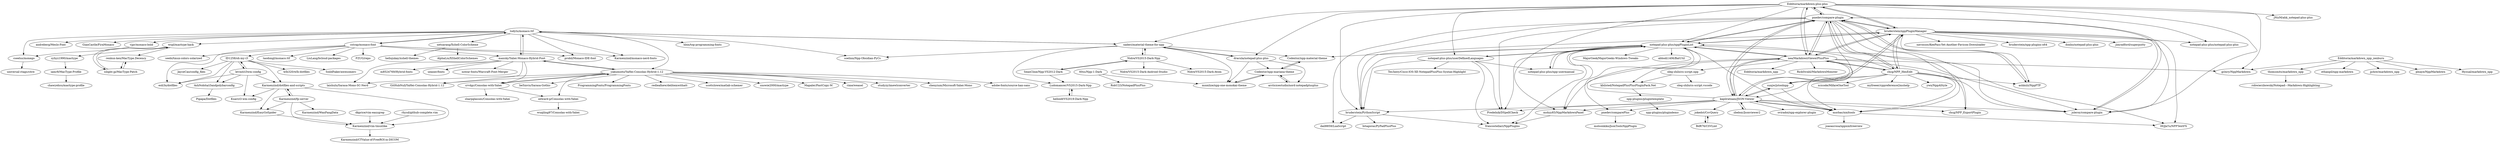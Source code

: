 digraph G {
"netsarang/Xshell-ColorScheme" -> "AlphaLiu/XShellColorSchemes"
"netsarang/Xshell-ColorScheme" -> "hellojukay/xshell-themes"
"ashkulz/NppFTP" -> "pnedev/compare-plugin"
"bruderstein/nppPluginManager" -> "pnedev/compare-plugin"
"bruderstein/nppPluginManager" -> "notepad-plus-plus/nppPluginList"
"bruderstein/nppPluginManager" -> "nea/MarkdownViewerPlusPlus"
"bruderstein/nppPluginManager" -> "Edditoria/markdown-plus-plus"
"bruderstein/nppPluginManager" -> "chcg/NPP_HexEdit"
"bruderstein/nppPluginManager" -> "notepad-plus-plus/notepad-plus-plus" ["e"=1]
"bruderstein/nppPluginManager" -> "kapilratnani/JSON-Viewer"
"bruderstein/nppPluginManager" -> "jsleroy/compare-plugin"
"bruderstein/nppPluginManager" -> "bruderstein/npp-plugins-x64"
"bruderstein/nppPluginManager" -> "bruderstein/PythonScript"
"bruderstein/nppPluginManager" -> "donho/notepad-plus-plus" ["e"=1]
"bruderstein/nppPluginManager" -> "ashkulz/NppFTP"
"bruderstein/nppPluginManager" -> "HQJaTu/NPPTextFX"
"bruderstein/nppPluginManager" -> "jimradford/superputty" ["e"=1]
"bruderstein/nppPluginManager" -> "navossoc/KeePass-Yet-Another-Favicon-Downloader" ["e"=1]
"notepad-plus-plus/nppPluginList" -> "notepad-plus-plus/npp-usermanual"
"notepad-plus-plus/nppPluginList" -> "notepad-plus-plus/userDefinedLanguages"
"notepad-plus-plus/nppPluginList" -> "mohzy83/NppMarkdownPanel"
"notepad-plus-plus/nppPluginList" -> "bruderstein/nppPluginManager"
"notepad-plus-plus/nppPluginList" -> "pnedev/comparePlus"
"notepad-plus-plus/nppPluginList" -> "bruderstein/PythonScript"
"notepad-plus-plus/nppPluginList" -> "francostellari/NppPlugins"
"notepad-plus-plus/nppPluginList" -> "pnedev/compare-plugin"
"notepad-plus-plus/nppPluginList" -> "morbac/xmltools"
"notepad-plus-plus/nppPluginList" -> "jsleroy/compare-plugin"
"notepad-plus-plus/nppPluginList" -> "MajorGeek/MajorGeeks-Windows-Tweaks" ["e"=1]
"notepad-plus-plus/nppPluginList" -> "nea/MarkdownViewerPlusPlus"
"notepad-plus-plus/nppPluginList" -> "abbodi1406/BatUtil" ["e"=1]
"notepad-plus-plus/nppPluginList" -> "Predelnik/DSpellCheck"
"notepad-plus-plus/nppPluginList" -> "Codextor/npp-material-theme"
"chcg/NPP_HexEdit" -> "bruderstein/nppPluginManager"
"chcg/NPP_HexEdit" -> "pnedev/compare-plugin"
"chcg/NPP_HexEdit" -> "notepad-plus-plus/nppPluginList"
"chcg/NPP_HexEdit" -> "ywx/NppAStyle"
"chcg/NPP_HexEdit" -> "nea/MarkdownViewerPlusPlus"
"chcg/NPP_HexEdit" -> "morbac/xmltools"
"chcg/NPP_HexEdit" -> "jsleroy/compare-plugin"
"chcg/NPP_HexEdit" -> "xcicode/MifareOneTool" ["e"=1]
"chcg/NPP_HexEdit" -> "chcg/NPP_ExportPlugin"
"chcg/NPP_HexEdit" -> "kapilratnani/JSON-Viewer"
"chcg/NPP_HexEdit" -> "ashkulz/NppFTP"
"chcg/NPP_HexEdit" -> "myfreeer/cppreference2mshelp" ["e"=1]
"chcg/NPP_HexEdit" -> "sunjw/jstoolnpp"
"maxsky/Yahei-Monaco-Hybrid-Font" -> "yakumioto/YaHei-Consolas-Hybrid-1.12"
"maxsky/Yahei-Monaco-Hybrid-Font" -> "m8524769/Hybrid-fonts"
"maxsky/Yahei-Monaco-Hybrid-Font" -> "crvdgc/Consolas-with-Yahei"
"maxsky/Yahei-Monaco-Hybrid-Font" -> "ueaner/fonts"
"maxsky/Yahei-Monaco-Hybrid-Font" -> "GitHubNull/YaHei-Consolas-Hybrid-1.12"
"maxsky/Yahei-Monaco-Hybrid-Font" -> "todylu/monaco.ttf"
"maxsky/Yahei-Monaco-Hybrid-Font" -> "nowar-fonts/Warcraft-Font-Merger" ["e"=1]
"maxsky/Yahei-Monaco-Hybrid-Font" -> "laishulu/Sarasa-Mono-SC-Nerd" ["e"=1]
"todylu/monaco.ttf" -> "cstrap/monaco-font"
"todylu/monaco.ttf" -> "naderi/material-theme-for-npp"
"todylu/monaco.ttf" -> "maxsky/Yahei-Monaco-Hybrid-Font"
"todylu/monaco.ttf" -> "hbin/top-programming-fonts" ["e"=1]
"todylu/monaco.ttf" -> "vjpr/monaco-bold"
"todylu/monaco.ttf" -> "andreberg/Meslo-Font" ["e"=1]
"todylu/monaco.ttf" -> "soelinn/Npp-Obsidian-PyCs"
"todylu/monaco.ttf" -> "GianCastle/FiraMonaco"
"todylu/monaco.ttf" -> "probil/Monaco-IDE-font"
"todylu/monaco.ttf" -> "cseelus/monego"
"todylu/monaco.ttf" -> "wspl/mactype-hack"
"todylu/monaco.ttf" -> "yakumioto/YaHei-Consolas-Hybrid-1.12"
"todylu/monaco.ttf" -> "Karmenzind/monaco-nerd-fonts"
"todylu/monaco.ttf" -> "netsarang/Xshell-ColorScheme"
"vjpr/monaco-bold" -> "cseelus/monego"
"nea/MarkdownViewerPlusPlus" -> "Edditoria/markdown-plus-plus"
"nea/MarkdownViewerPlusPlus" -> "mohzy83/NppMarkdownPanel"
"nea/MarkdownViewerPlusPlus" -> "bruderstein/nppPluginManager"
"nea/MarkdownViewerPlusPlus" -> "kapilratnani/JSON-Viewer"
"nea/MarkdownViewerPlusPlus" -> "notepad-plus-plus/nppPluginList"
"nea/MarkdownViewerPlusPlus" -> "jsleroy/compare-plugin"
"nea/MarkdownViewerPlusPlus" -> "kbilsted/NotepadPlusPlusPluginPack.Net"
"nea/MarkdownViewerPlusPlus" -> "pnedev/compare-plugin"
"nea/MarkdownViewerPlusPlus" -> "gclxry/NppMarkdown"
"nea/MarkdownViewerPlusPlus" -> "sunjw/jstoolnpp"
"nea/MarkdownViewerPlusPlus" -> "Edditoria/markdown_npp"
"nea/MarkdownViewerPlusPlus" -> "RickStrahl/MarkdownMonster" ["e"=1]
"nea/MarkdownViewerPlusPlus" -> "chcg/NPP_HexEdit"
"nea/MarkdownViewerPlusPlus" -> "oleg-shilo/cs-script.npp"
"nea/MarkdownViewerPlusPlus" -> "morbac/xmltools"
"hellon8/VS2019-Dark-Npp" -> "Ludomancer/VS2015-Dark-Npp"
"Karmenzind/dotfiles-and-scripts" -> "Karmenzind/vim-tmuxlike"
"Karmenzind/dotfiles-and-scripts" -> "Karmenzind/fp-server"
"Karmenzind/dotfiles-and-scripts" -> "Karmenzind/EasyGoSpider"
"Karmenzind/dotfiles-and-scripts" -> "Kuari/i3-wm-config"
"pnedev/compare-plugin" -> "jsleroy/compare-plugin"
"pnedev/compare-plugin" -> "bruderstein/nppPluginManager"
"pnedev/compare-plugin" -> "kapilratnani/JSON-Viewer"
"pnedev/compare-plugin" -> "morbac/xmltools"
"pnedev/compare-plugin" -> "notepad-plus-plus/nppPluginList"
"pnedev/compare-plugin" -> "Predelnik/DSpellCheck"
"pnedev/compare-plugin" -> "ashkulz/NppFTP"
"pnedev/compare-plugin" -> "chcg/NPP_HexEdit"
"pnedev/compare-plugin" -> "dail8859/LuaScript"
"pnedev/compare-plugin" -> "chcg/NPP_ExportPlugin"
"pnedev/compare-plugin" -> "Edditoria/markdown-plus-plus"
"pnedev/compare-plugin" -> "HQJaTu/NPPTextFX"
"pnedev/compare-plugin" -> "nea/MarkdownViewerPlusPlus"
"pnedev/compare-plugin" -> "sunjw/jstoolnpp"
"pnedev/compare-plugin" -> "bruderstein/PythonScript"
"Edditoria/markdown-plus-plus" -> "nea/MarkdownViewerPlusPlus"
"Edditoria/markdown-plus-plus" -> "bruderstein/nppPluginManager"
"Edditoria/markdown-plus-plus" -> "gclxry/NppMarkdown"
"Edditoria/markdown-plus-plus" -> "pnedev/compare-plugin"
"Edditoria/markdown-plus-plus" -> "mohzy83/NppMarkdownPanel"
"Edditoria/markdown-plus-plus" -> "notepad-plus-plus/userDefinedLanguages"
"Edditoria/markdown-plus-plus" -> "dracula/notepad-plus-plus"
"Edditoria/markdown-plus-plus" -> "jNizM/ahk_notepad-plus-plus" ["e"=1]
"Edditoria/markdown-plus-plus" -> "bruderstein/PythonScript"
"Edditoria/markdown-plus-plus" -> "naderi/material-theme-for-npp"
"Edditoria/markdown-plus-plus" -> "notepad-plus-plus/nppPluginList"
"Edditoria/markdown-plus-plus" -> "jsleroy/compare-plugin"
"Edditoria/markdown-plus-plus" -> "notepad-plus-plus/notepad-plus-plus" ["e"=1]
"yakumioto/YaHei-Consolas-Hybrid-1.12" -> "maxsky/Yahei-Monaco-Hybrid-Font"
"yakumioto/YaHei-Consolas-Hybrid-1.12" -> "crvdgc/Consolas-with-Yahei"
"yakumioto/YaHei-Consolas-Hybrid-1.12" -> "GitHubNull/YaHei-Consolas-Hybrid-1.12"
"yakumioto/YaHei-Consolas-Hybrid-1.12" -> "be5invis/Sarasa-Gothic" ["e"=1]
"yakumioto/YaHei-Consolas-Hybrid-1.12" -> "edward-p/Consolas-with-Yahei"
"yakumioto/YaHei-Consolas-Hybrid-1.12" -> "laishulu/Sarasa-Mono-SC-Nerd" ["e"=1]
"yakumioto/YaHei-Consolas-Hybrid-1.12" -> "ProgrammingFonts/ProgrammingFonts" ["e"=1]
"yakumioto/YaHei-Consolas-Hybrid-1.12" -> "redleafnew/delitemwithatt" ["e"=1]
"yakumioto/YaHei-Consolas-Hybrid-1.12" -> "scottclowe/matlab-schemer" ["e"=1]
"yakumioto/YaHei-Consolas-Hybrid-1.12" -> "snowie2000/mactype" ["e"=1]
"yakumioto/YaHei-Consolas-Hybrid-1.12" -> "Mapaler/FastCopy-M" ["e"=1]
"yakumioto/YaHei-Consolas-Hybrid-1.12" -> "rime/weasel" ["e"=1]
"yakumioto/YaHei-Consolas-Hybrid-1.12" -> "studyzy/imewlconverter" ["e"=1]
"yakumioto/YaHei-Consolas-Hybrid-1.12" -> "chenyium/Microsoft-Yahei-Mono"
"yakumioto/YaHei-Consolas-Hybrid-1.12" -> "adobe-fonts/source-han-sans" ["e"=1]
"dracula/notepad-plus-plus" -> "arcticicestudio/nord-notepadplusplus"
"dracula/notepad-plus-plus" -> "mnmlize/npp-one-monokai-theme"
"dracula/notepad-plus-plus" -> "naderi/material-theme-for-npp"
"dracula/notepad-plus-plus" -> "Codextor/npp-mariana-theme"
"kapilratnani/JSON-Viewer" -> "zbeboy/Jsonviewer2"
"kapilratnani/JSON-Viewer" -> "morbac/xmltools"
"kapilratnani/JSON-Viewer" -> "sunjw/jstoolnpp"
"kapilratnani/JSON-Viewer" -> "pnedev/compare-plugin"
"kapilratnani/JSON-Viewer" -> "nea/MarkdownViewerPlusPlus"
"kapilratnani/JSON-Viewer" -> "Predelnik/DSpellCheck"
"kapilratnani/JSON-Viewer" -> "pnedev/comparePlus"
"kapilratnani/JSON-Viewer" -> "jsleroy/compare-plugin"
"kapilratnani/JSON-Viewer" -> "mohzy83/NppMarkdownPanel"
"kapilratnani/JSON-Viewer" -> "bruderstein/nppPluginManager"
"kapilratnani/JSON-Viewer" -> "notepad-plus-plus/nppPluginList"
"kapilratnani/JSON-Viewer" -> "chcg/NPP_ExportPlugin"
"kapilratnani/JSON-Viewer" -> "jokedst/CsvQuery"
"kapilratnani/JSON-Viewer" -> "bruderstein/PythonScript"
"kapilratnani/JSON-Viewer" -> "oviradoi/npp-explorer-plugin"
"cseelus/monego" -> "universal-ctags/citre" ["e"=1]
"renkun-ken/MacType.Decency" -> "silight-jp/MacType-Patch"
"wspl/mactype-hack" -> "silight-jp/MacType-Patch"
"wspl/mactype-hack" -> "syhyz1990/mactype"
"wspl/mactype-hack" -> "renkun-ken/MacType.Decency"
"cstrap/monaco-font" -> "todylu/monaco.ttf"
"cstrap/monaco-font" -> "maxsky/Yahei-Monaco-Hybrid-Font"
"cstrap/monaco-font" -> "probil/Monaco-IDE-font"
"cstrap/monaco-font" -> "ID1258/oh-my-i3"
"cstrap/monaco-font" -> "Karmenzind/monaco-nerd-fonts"
"cstrap/monaco-font" -> "taodongl/monaco.ttf"
"cstrap/monaco-font" -> "LiuLang/bcloud-packages" ["e"=1]
"cstrap/monaco-font" -> "eoli3n/dotfiles" ["e"=1]
"cstrap/monaco-font" -> "FZUG/repo" ["e"=1]
"cstrap/monaco-font" -> "seebi/tmux-colors-solarized" ["e"=1]
"syhyz1990/mactype" -> "iamr8/MacType-Profile"
"zbeboy/Jsonviewer2" -> "kapilratnani/JSON-Viewer"
"crvdgc/Consolas-with-Yahei" -> "edward-p/Consolas-with-Yahei"
"crvdgc/Consolas-with-Yahei" -> "yakumioto/YaHei-Consolas-Hybrid-1.12"
"crvdgc/Consolas-with-Yahei" -> "sharpglasses/Consolas-with-Yahei"
"edward-p/Consolas-with-Yahei" -> "wuqiling97/Consolas-with-Yahei"
"Karmenzind/fp-server" -> "Karmenzind/vim-tmuxlike"
"Karmenzind/fp-server" -> "Karmenzind/EasyGoSpider"
"Karmenzind/fp-server" -> "Karmenzind/dotfiles-and-scripts"
"Karmenzind/fp-server" -> "Karmenzind/WanFangData"
"levinit/i3wm-config" -> "ID1258/oh-my-i3"
"levinit/i3wm-config" -> "Kuari/i3-wm-config"
"levinit/i3wm-config" -> "eoli3n/dotfiles" ["e"=1]
"levinit/i3wm-config" -> "AshNobita/i3andpolybarconfig"
"levinit/i3wm-config" -> "Karmenzind/dotfiles-and-scripts"
"naderi/material-theme-for-npp" -> "todylu/monaco.ttf"
"naderi/material-theme-for-npp" -> "soelinn/Npp-Obsidian-PyCs"
"naderi/material-theme-for-npp" -> "dracula/notepad-plus-plus"
"naderi/material-theme-for-npp" -> "Nidre/VS2015-Dark-Npp"
"naderi/material-theme-for-npp" -> "Ludomancer/VS2015-Dark-Npp"
"naderi/material-theme-for-npp" -> "mnmlize/npp-one-monokai-theme"
"naderi/material-theme-for-npp" -> "Codextor/npp-material-theme"
"oleg-shilo/cs-script.npp" -> "oleg-shilo/cs-script.vscode"
"oleg-shilo/cs-script.npp" -> "kbilsted/NotepadPlusPlusPluginPack.Net"
"pnedev/comparePlus" -> "molsonkiko/JsonToolsNppPlugin"
"mohzy83/NppMarkdownPanel" -> "francostellari/NppPlugins"
"SeanCline/Npp-VS2012-Dark" -> "Nidre/VS2015-Dark-Npp"
"SeanCline/Npp-VS2012-Dark" -> "Ludomancer/VS2015-Dark-Npp"
"sunjw/jstoolnpp" -> "kapilratnani/JSON-Viewer"
"sunjw/jstoolnpp" -> "morbac/xmltools"
"notepad-plus-plus/userDefinedLanguages" -> "notepad-plus-plus/nppPluginList"
"notepad-plus-plus/userDefinedLanguages" -> "notepad-plus-plus/npp-usermanual"
"notepad-plus-plus/userDefinedLanguages" -> "francostellari/NppPlugins"
"notepad-plus-plus/userDefinedLanguages" -> "bruderstein/PythonScript"
"notepad-plus-plus/userDefinedLanguages" -> "Tes3awy/Cisco-IOS-XE-NotepadPlusPlus-Syntax-Highlight"
"notepad-plus-plus/userDefinedLanguages" -> "Predelnik/DSpellCheck"
"AshNobita/i3andpolybarconfig" -> "Pipapa/Dotfiles"
"ID1258/oh-my-i3" -> "levinit/i3wm-config"
"ID1258/oh-my-i3" -> "wlh320/wlh-dotfiles"
"ID1258/oh-my-i3" -> "SoildFaker/awesomerc"
"ID1258/oh-my-i3" -> "JayceCao/config_files"
"ID1258/oh-my-i3" -> "eoli3n/dotfiles" ["e"=1]
"ID1258/oh-my-i3" -> "AshNobita/i3andpolybarconfig"
"ID1258/oh-my-i3" -> "Karmenzind/dotfiles-and-scripts"
"BdR76/CSVLint" -> "jokedst/CsvQuery"
"Karmenzind/vim-tmuxlike" -> "Karmenzind/CTValue-of-FreeROI-in-DICOM"
"jsleroy/compare-plugin" -> "pnedev/compare-plugin"
"silight-jp/MacType-Patch" -> "wspl/mactype-hack"
"silight-jp/MacType-Patch" -> "renkun-ken/MacType.Decency"
"notepad-plus-plus/npp-usermanual" -> "notepad-plus-plus/nppPluginList"
"morbac/xmltools" -> "joaoasrosa/nppxmltreeview"
"morbac/xmltools" -> "kapilratnani/JSON-Viewer"
"morbac/xmltools" -> "HQJaTu/NPPTextFX"
"iamr8/MacType-Profile" -> "chawyehsu/mactype-profile"
"Edditoria/markdown_npp_zenburn" -> "jjchiw/markdown_npp"
"Edditoria/markdown_npp_zenburn" -> "gclxry/NppMarkdown"
"Edditoria/markdown_npp_zenburn" -> "plxaye/NppMarkdown"
"Edditoria/markdown_npp_zenburn" -> "Hyzual/markdown_npp"
"Edditoria/markdown_npp_zenburn" -> "ethanpil/npp-markdown"
"Edditoria/markdown_npp_zenburn" -> "thomsmits/markdown_npp"
"bruderstein/PythonScript" -> "bitagoras/PyPadPlusPlus"
"bruderstein/PythonScript" -> "dail8859/LuaScript"
"bruderstein/PythonScript" -> "francostellari/NppPlugins"
"thomsmits/markdown_npp" -> "robwierzbowski/Notepad---Markdown-Highlighting"
"Nidre/VS2015-Dark-Npp" -> "SeanCline/Npp-VS2012-Dark"
"Nidre/VS2015-Dark-Npp" -> "naderi/material-theme-for-npp"
"Nidre/VS2015-Dark-Npp" -> "Nidre/VS2015-Dark-Android-Studio"
"Nidre/VS2015-Dark-Npp" -> "Nidre/VS2015-Dark-Atom"
"dkprice/vim-easygrep" -> "Karmenzind/vim-tmuxlike"
"jokedst/CsvQuery" -> "BdR76/CSVLint"
"kbilsted/NotepadPlusPlusPluginPack.Net" -> "npp-plugins/plugintemplate"
"Codextor/npp-mariana-theme" -> "Codextor/npp-material-theme"
"Codextor/npp-mariana-theme" -> "arcticicestudio/nord-notepadplusplus"
"Codextor/npp-mariana-theme" -> "mnmlize/npp-one-monokai-theme"
"Ludomancer/VS2015-Dark-Npp" -> "hellon8/VS2019-Dark-Npp"
"60ss/Npp-1-Dark" -> "RobU23/NotepadPlusPlus"
"60ss/Npp-1-Dark" -> "mnmlize/npp-one-monokai-theme"
"Codextor/npp-material-theme" -> "Codextor/npp-mariana-theme"
"mnmlize/npp-one-monokai-theme" -> "Codextor/npp-mariana-theme"
"npp-plugins/plugintemplate" -> "npp-plugins/plugindemo"
"arcticicestudio/nord-notepadplusplus" -> "Codextor/npp-mariana-theme"
"Karmenzind/EasyGoSpider" -> "Karmenzind/vim-tmuxlike"
"rhysd/github-complete.vim" -> "Karmenzind/vim-tmuxlike"
"netsarang/Xshell-ColorScheme" ["l"="-33.502,-19.867"]
"AlphaLiu/XShellColorSchemes" ["l"="-33.5,-19.901"]
"hellojukay/xshell-themes" ["l"="-33.475,-19.89"]
"ashkulz/NppFTP" ["l"="-33.815,-19.918"]
"pnedev/compare-plugin" ["l"="-33.797,-19.964"]
"bruderstein/nppPluginManager" ["l"="-33.787,-19.938"]
"notepad-plus-plus/nppPluginList" ["l"="-33.769,-19.969"]
"nea/MarkdownViewerPlusPlus" ["l"="-33.793,-19.992"]
"Edditoria/markdown-plus-plus" ["l"="-33.749,-19.945"]
"chcg/NPP_HexEdit" ["l"="-33.827,-19.951"]
"notepad-plus-plus/notepad-plus-plus" ["l"="-27.674,-17.181"]
"kapilratnani/JSON-Viewer" ["l"="-33.819,-19.985"]
"jsleroy/compare-plugin" ["l"="-33.805,-19.949"]
"bruderstein/npp-plugins-x64" ["l"="-33.784,-19.894"]
"bruderstein/PythonScript" ["l"="-33.754,-19.988"]
"donho/notepad-plus-plus" ["l"="-27.651,-17.479"]
"HQJaTu/NPPTextFX" ["l"="-33.833,-19.93"]
"jimradford/superputty" ["l"="-27.825,-17.658"]
"navossoc/KeePass-Yet-Another-Favicon-Downloader" ["l"="-27.507,-21.913"]
"notepad-plus-plus/npp-usermanual" ["l"="-33.72,-19.992"]
"notepad-plus-plus/userDefinedLanguages" ["l"="-33.724,-19.97"]
"mohzy83/NppMarkdownPanel" ["l"="-33.769,-19.995"]
"pnedev/comparePlus" ["l"="-33.811,-20.017"]
"francostellari/NppPlugins" ["l"="-33.738,-19.998"]
"morbac/xmltools" ["l"="-33.833,-19.97"]
"MajorGeek/MajorGeeks-Windows-Tweaks" ["l"="-28.234,-17.521"]
"abbodi1406/BatUtil" ["l"="-28.027,-17.513"]
"Predelnik/DSpellCheck" ["l"="-33.75,-19.97"]
"Codextor/npp-material-theme" ["l"="-33.693,-19.911"]
"ywx/NppAStyle" ["l"="-33.879,-19.921"]
"xcicode/MifareOneTool" ["l"="-11.48,-38.233"]
"chcg/NPP_ExportPlugin" ["l"="-33.852,-19.962"]
"myfreeer/cppreference2mshelp" ["l"="-12.203,21.82"]
"sunjw/jstoolnpp" ["l"="-33.841,-19.989"]
"maxsky/Yahei-Monaco-Hybrid-Font" ["l"="-33.469,-19.779"]
"yakumioto/YaHei-Consolas-Hybrid-1.12" ["l"="-33.452,-19.812"]
"m8524769/Hybrid-fonts" ["l"="-33.449,-19.75"]
"crvdgc/Consolas-with-Yahei" ["l"="-33.42,-19.804"]
"ueaner/fonts" ["l"="-33.421,-19.75"]
"GitHubNull/YaHei-Consolas-Hybrid-1.12" ["l"="-33.439,-19.783"]
"todylu/monaco.ttf" ["l"="-33.538,-19.793"]
"nowar-fonts/Warcraft-Font-Merger" ["l"="-33.054,-20.449"]
"laishulu/Sarasa-Mono-SC-Nerd" ["l"="-27.416,-17.504"]
"cstrap/monaco-font" ["l"="-33.495,-19.738"]
"naderi/material-theme-for-npp" ["l"="-33.642,-19.853"]
"hbin/top-programming-fonts" ["l"="-24.893,-15.872"]
"vjpr/monaco-bold" ["l"="-33.558,-19.828"]
"andreberg/Meslo-Font" ["l"="-24.947,-15.866"]
"soelinn/Npp-Obsidian-PyCs" ["l"="-33.593,-19.823"]
"GianCastle/FiraMonaco" ["l"="-33.568,-19.774"]
"probil/Monaco-IDE-font" ["l"="-33.532,-19.75"]
"cseelus/monego" ["l"="-33.528,-19.829"]
"wspl/mactype-hack" ["l"="-33.574,-19.707"]
"Karmenzind/monaco-nerd-fonts" ["l"="-33.51,-19.768"]
"kbilsted/NotepadPlusPlusPluginPack.Net" ["l"="-33.782,-20.067"]
"gclxry/NppMarkdown" ["l"="-33.803,-20.036"]
"Edditoria/markdown_npp" ["l"="-33.781,-20.033"]
"RickStrahl/MarkdownMonster" ["l"="25.602,18.093"]
"oleg-shilo/cs-script.npp" ["l"="-33.758,-20.056"]
"hellon8/VS2019-Dark-Npp" ["l"="-33.718,-19.808"]
"Ludomancer/VS2015-Dark-Npp" ["l"="-33.692,-19.822"]
"Karmenzind/dotfiles-and-scripts" ["l"="-33.38,-19.599"]
"Karmenzind/vim-tmuxlike" ["l"="-33.341,-19.571"]
"Karmenzind/fp-server" ["l"="-33.366,-19.574"]
"Karmenzind/EasyGoSpider" ["l"="-33.353,-19.589"]
"Kuari/i3-wm-config" ["l"="-33.405,-19.591"]
"dail8859/LuaScript" ["l"="-33.762,-20.014"]
"dracula/notepad-plus-plus" ["l"="-33.673,-19.889"]
"jNizM/ahk_notepad-plus-plus" ["l"="-25.726,-14.891"]
"be5invis/Sarasa-Gothic" ["l"="-27.417,-17.452"]
"edward-p/Consolas-with-Yahei" ["l"="-33.411,-19.829"]
"ProgrammingFonts/ProgrammingFonts" ["l"="-24.842,-15.959"]
"redleafnew/delitemwithatt" ["l"="6.083,8.584"]
"scottclowe/matlab-schemer" ["l"="7.758,10.342"]
"snowie2000/mactype" ["l"="-27.492,-17.457"]
"Mapaler/FastCopy-M" ["l"="-27.575,-17.632"]
"rime/weasel" ["l"="-34.101,-18.979"]
"studyzy/imewlconverter" ["l"="-27.393,-17.586"]
"chenyium/Microsoft-Yahei-Mono" ["l"="-33.437,-19.846"]
"adobe-fonts/source-han-sans" ["l"="-27.37,-17.415"]
"arcticicestudio/nord-notepadplusplus" ["l"="-33.65,-19.919"]
"mnmlize/npp-one-monokai-theme" ["l"="-33.642,-19.892"]
"Codextor/npp-mariana-theme" ["l"="-33.665,-19.907"]
"zbeboy/Jsonviewer2" ["l"="-33.86,-20.011"]
"jokedst/CsvQuery" ["l"="-33.891,-19.995"]
"oviradoi/npp-explorer-plugin" ["l"="-33.839,-20.023"]
"universal-ctags/citre" ["l"="-8.307,-22.141"]
"renkun-ken/MacType.Decency" ["l"="-33.613,-19.686"]
"silight-jp/MacType-Patch" ["l"="-33.59,-19.682"]
"syhyz1990/mactype" ["l"="-33.57,-19.658"]
"ID1258/oh-my-i3" ["l"="-33.428,-19.648"]
"taodongl/monaco.ttf" ["l"="-33.485,-19.707"]
"LiuLang/bcloud-packages" ["l"="-34.636,-19.067"]
"eoli3n/dotfiles" ["l"="-9.285,-20.12"]
"FZUG/repo" ["l"="-34.649,-19.098"]
"seebi/tmux-colors-solarized" ["l"="-10.487,-22.447"]
"iamr8/MacType-Profile" ["l"="-33.575,-19.628"]
"sharpglasses/Consolas-with-Yahei" ["l"="-33.385,-19.804"]
"wuqiling97/Consolas-with-Yahei" ["l"="-33.386,-19.843"]
"Karmenzind/WanFangData" ["l"="-33.37,-19.55"]
"levinit/i3wm-config" ["l"="-33.411,-19.619"]
"AshNobita/i3andpolybarconfig" ["l"="-33.437,-19.617"]
"Nidre/VS2015-Dark-Npp" ["l"="-33.653,-19.813"]
"oleg-shilo/cs-script.vscode" ["l"="-33.738,-20.08"]
"molsonkiko/JsonToolsNppPlugin" ["l"="-33.827,-20.045"]
"SeanCline/Npp-VS2012-Dark" ["l"="-33.679,-19.794"]
"Tes3awy/Cisco-IOS-XE-NotepadPlusPlus-Syntax-Highlight" ["l"="-33.694,-19.972"]
"Pipapa/Dotfiles" ["l"="-33.451,-19.595"]
"wlh320/wlh-dotfiles" ["l"="-33.416,-19.666"]
"SoildFaker/awesomerc" ["l"="-33.404,-19.652"]
"JayceCao/config_files" ["l"="-33.451,-19.643"]
"BdR76/CSVLint" ["l"="-33.918,-20.001"]
"Karmenzind/CTValue-of-FreeROI-in-DICOM" ["l"="-33.325,-19.58"]
"joaoasrosa/nppxmltreeview" ["l"="-33.875,-19.963"]
"chawyehsu/mactype-profile" ["l"="-33.579,-19.605"]
"Edditoria/markdown_npp_zenburn" ["l"="-33.852,-20.114"]
"jjchiw/markdown_npp" ["l"="-33.886,-20.112"]
"plxaye/NppMarkdown" ["l"="-33.872,-20.13"]
"Hyzual/markdown_npp" ["l"="-33.848,-20.141"]
"ethanpil/npp-markdown" ["l"="-33.832,-20.13"]
"thomsmits/markdown_npp" ["l"="-33.879,-20.158"]
"bitagoras/PyPadPlusPlus" ["l"="-33.718,-20.023"]
"robwierzbowski/Notepad---Markdown-Highlighting" ["l"="-33.894,-20.179"]
"Nidre/VS2015-Dark-Android-Studio" ["l"="-33.653,-19.777"]
"Nidre/VS2015-Dark-Atom" ["l"="-33.635,-19.795"]
"dkprice/vim-easygrep" ["l"="-33.298,-19.565"]
"npp-plugins/plugintemplate" ["l"="-33.772,-20.109"]
"60ss/Npp-1-Dark" ["l"="-33.609,-19.914"]
"RobU23/NotepadPlusPlus" ["l"="-33.59,-19.93"]
"npp-plugins/plugindemo" ["l"="-33.764,-20.134"]
"rhysd/github-complete.vim" ["l"="-33.329,-19.538"]
}